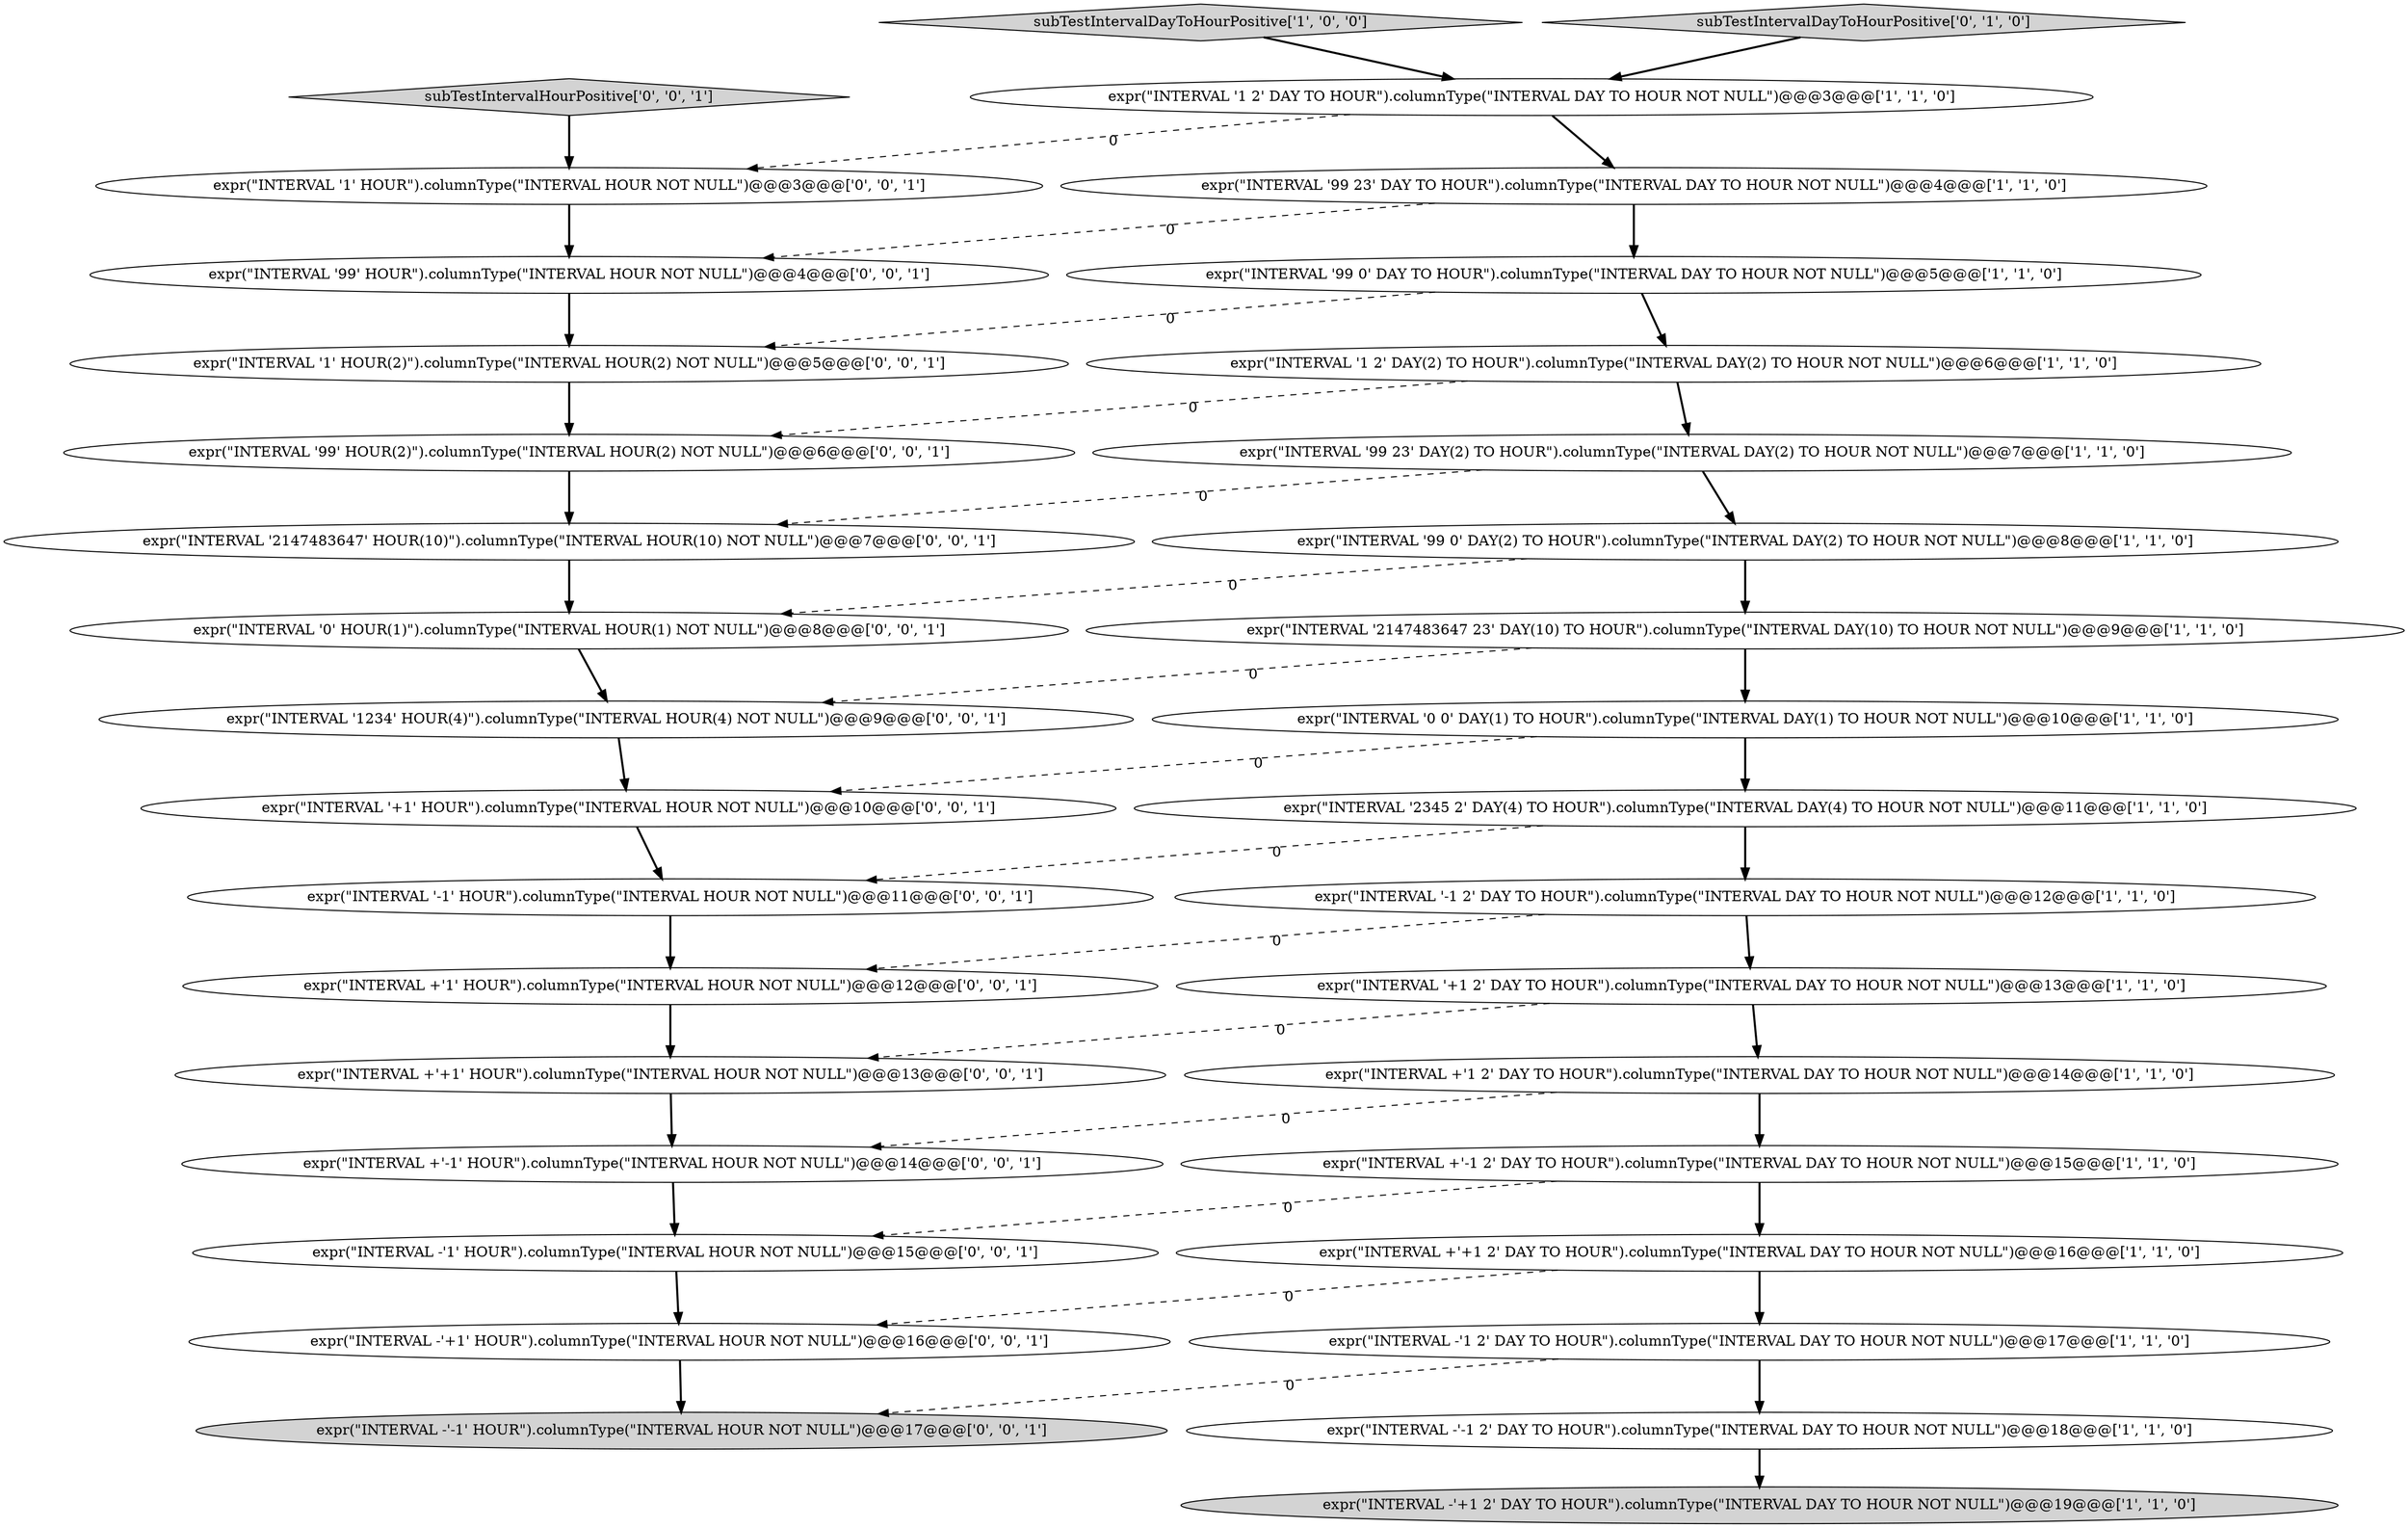 digraph {
6 [style = filled, label = "expr(\"INTERVAL '2345 2' DAY(4) TO HOUR\").columnType(\"INTERVAL DAY(4) TO HOUR NOT NULL\")@@@11@@@['1', '1', '0']", fillcolor = white, shape = ellipse image = "AAA0AAABBB1BBB"];
33 [style = filled, label = "expr(\"INTERVAL +'1' HOUR\").columnType(\"INTERVAL HOUR NOT NULL\")@@@12@@@['0', '0', '1']", fillcolor = white, shape = ellipse image = "AAA0AAABBB3BBB"];
29 [style = filled, label = "expr(\"INTERVAL +'-1' HOUR\").columnType(\"INTERVAL HOUR NOT NULL\")@@@14@@@['0', '0', '1']", fillcolor = white, shape = ellipse image = "AAA0AAABBB3BBB"];
7 [style = filled, label = "expr(\"INTERVAL +'-1 2' DAY TO HOUR\").columnType(\"INTERVAL DAY TO HOUR NOT NULL\")@@@15@@@['1', '1', '0']", fillcolor = white, shape = ellipse image = "AAA0AAABBB1BBB"];
13 [style = filled, label = "subTestIntervalDayToHourPositive['1', '0', '0']", fillcolor = lightgray, shape = diamond image = "AAA0AAABBB1BBB"];
8 [style = filled, label = "expr(\"INTERVAL -'-1 2' DAY TO HOUR\").columnType(\"INTERVAL DAY TO HOUR NOT NULL\")@@@18@@@['1', '1', '0']", fillcolor = white, shape = ellipse image = "AAA0AAABBB1BBB"];
23 [style = filled, label = "expr(\"INTERVAL -'+1' HOUR\").columnType(\"INTERVAL HOUR NOT NULL\")@@@16@@@['0', '0', '1']", fillcolor = white, shape = ellipse image = "AAA0AAABBB3BBB"];
22 [style = filled, label = "subTestIntervalHourPositive['0', '0', '1']", fillcolor = lightgray, shape = diamond image = "AAA0AAABBB3BBB"];
10 [style = filled, label = "expr(\"INTERVAL '99 23' DAY TO HOUR\").columnType(\"INTERVAL DAY TO HOUR NOT NULL\")@@@4@@@['1', '1', '0']", fillcolor = white, shape = ellipse image = "AAA0AAABBB1BBB"];
18 [style = filled, label = "subTestIntervalDayToHourPositive['0', '1', '0']", fillcolor = lightgray, shape = diamond image = "AAA0AAABBB2BBB"];
0 [style = filled, label = "expr(\"INTERVAL '99 0' DAY(2) TO HOUR\").columnType(\"INTERVAL DAY(2) TO HOUR NOT NULL\")@@@8@@@['1', '1', '0']", fillcolor = white, shape = ellipse image = "AAA0AAABBB1BBB"];
17 [style = filled, label = "expr(\"INTERVAL '99 0' DAY TO HOUR\").columnType(\"INTERVAL DAY TO HOUR NOT NULL\")@@@5@@@['1', '1', '0']", fillcolor = white, shape = ellipse image = "AAA0AAABBB1BBB"];
30 [style = filled, label = "expr(\"INTERVAL -'1' HOUR\").columnType(\"INTERVAL HOUR NOT NULL\")@@@15@@@['0', '0', '1']", fillcolor = white, shape = ellipse image = "AAA0AAABBB3BBB"];
15 [style = filled, label = "expr(\"INTERVAL '99 23' DAY(2) TO HOUR\").columnType(\"INTERVAL DAY(2) TO HOUR NOT NULL\")@@@7@@@['1', '1', '0']", fillcolor = white, shape = ellipse image = "AAA0AAABBB1BBB"];
27 [style = filled, label = "expr(\"INTERVAL '1' HOUR\").columnType(\"INTERVAL HOUR NOT NULL\")@@@3@@@['0', '0', '1']", fillcolor = white, shape = ellipse image = "AAA0AAABBB3BBB"];
24 [style = filled, label = "expr(\"INTERVAL '2147483647' HOUR(10)\").columnType(\"INTERVAL HOUR(10) NOT NULL\")@@@7@@@['0', '0', '1']", fillcolor = white, shape = ellipse image = "AAA0AAABBB3BBB"];
31 [style = filled, label = "expr(\"INTERVAL +'+1' HOUR\").columnType(\"INTERVAL HOUR NOT NULL\")@@@13@@@['0', '0', '1']", fillcolor = white, shape = ellipse image = "AAA0AAABBB3BBB"];
9 [style = filled, label = "expr(\"INTERVAL +'+1 2' DAY TO HOUR\").columnType(\"INTERVAL DAY TO HOUR NOT NULL\")@@@16@@@['1', '1', '0']", fillcolor = white, shape = ellipse image = "AAA0AAABBB1BBB"];
34 [style = filled, label = "expr(\"INTERVAL '99' HOUR(2)\").columnType(\"INTERVAL HOUR(2) NOT NULL\")@@@6@@@['0', '0', '1']", fillcolor = white, shape = ellipse image = "AAA0AAABBB3BBB"];
4 [style = filled, label = "expr(\"INTERVAL -'+1 2' DAY TO HOUR\").columnType(\"INTERVAL DAY TO HOUR NOT NULL\")@@@19@@@['1', '1', '0']", fillcolor = lightgray, shape = ellipse image = "AAA0AAABBB1BBB"];
11 [style = filled, label = "expr(\"INTERVAL '0 0' DAY(1) TO HOUR\").columnType(\"INTERVAL DAY(1) TO HOUR NOT NULL\")@@@10@@@['1', '1', '0']", fillcolor = white, shape = ellipse image = "AAA0AAABBB1BBB"];
14 [style = filled, label = "expr(\"INTERVAL '+1 2' DAY TO HOUR\").columnType(\"INTERVAL DAY TO HOUR NOT NULL\")@@@13@@@['1', '1', '0']", fillcolor = white, shape = ellipse image = "AAA0AAABBB1BBB"];
32 [style = filled, label = "expr(\"INTERVAL -'-1' HOUR\").columnType(\"INTERVAL HOUR NOT NULL\")@@@17@@@['0', '0', '1']", fillcolor = lightgray, shape = ellipse image = "AAA0AAABBB3BBB"];
16 [style = filled, label = "expr(\"INTERVAL '2147483647 23' DAY(10) TO HOUR\").columnType(\"INTERVAL DAY(10) TO HOUR NOT NULL\")@@@9@@@['1', '1', '0']", fillcolor = white, shape = ellipse image = "AAA0AAABBB1BBB"];
20 [style = filled, label = "expr(\"INTERVAL '1234' HOUR(4)\").columnType(\"INTERVAL HOUR(4) NOT NULL\")@@@9@@@['0', '0', '1']", fillcolor = white, shape = ellipse image = "AAA0AAABBB3BBB"];
1 [style = filled, label = "expr(\"INTERVAL '-1 2' DAY TO HOUR\").columnType(\"INTERVAL DAY TO HOUR NOT NULL\")@@@12@@@['1', '1', '0']", fillcolor = white, shape = ellipse image = "AAA0AAABBB1BBB"];
28 [style = filled, label = "expr(\"INTERVAL '99' HOUR\").columnType(\"INTERVAL HOUR NOT NULL\")@@@4@@@['0', '0', '1']", fillcolor = white, shape = ellipse image = "AAA0AAABBB3BBB"];
21 [style = filled, label = "expr(\"INTERVAL '+1' HOUR\").columnType(\"INTERVAL HOUR NOT NULL\")@@@10@@@['0', '0', '1']", fillcolor = white, shape = ellipse image = "AAA0AAABBB3BBB"];
12 [style = filled, label = "expr(\"INTERVAL '1 2' DAY TO HOUR\").columnType(\"INTERVAL DAY TO HOUR NOT NULL\")@@@3@@@['1', '1', '0']", fillcolor = white, shape = ellipse image = "AAA0AAABBB1BBB"];
26 [style = filled, label = "expr(\"INTERVAL '1' HOUR(2)\").columnType(\"INTERVAL HOUR(2) NOT NULL\")@@@5@@@['0', '0', '1']", fillcolor = white, shape = ellipse image = "AAA0AAABBB3BBB"];
5 [style = filled, label = "expr(\"INTERVAL '1 2' DAY(2) TO HOUR\").columnType(\"INTERVAL DAY(2) TO HOUR NOT NULL\")@@@6@@@['1', '1', '0']", fillcolor = white, shape = ellipse image = "AAA0AAABBB1BBB"];
19 [style = filled, label = "expr(\"INTERVAL '0' HOUR(1)\").columnType(\"INTERVAL HOUR(1) NOT NULL\")@@@8@@@['0', '0', '1']", fillcolor = white, shape = ellipse image = "AAA0AAABBB3BBB"];
3 [style = filled, label = "expr(\"INTERVAL -'1 2' DAY TO HOUR\").columnType(\"INTERVAL DAY TO HOUR NOT NULL\")@@@17@@@['1', '1', '0']", fillcolor = white, shape = ellipse image = "AAA0AAABBB1BBB"];
2 [style = filled, label = "expr(\"INTERVAL +'1 2' DAY TO HOUR\").columnType(\"INTERVAL DAY TO HOUR NOT NULL\")@@@14@@@['1', '1', '0']", fillcolor = white, shape = ellipse image = "AAA0AAABBB1BBB"];
25 [style = filled, label = "expr(\"INTERVAL '-1' HOUR\").columnType(\"INTERVAL HOUR NOT NULL\")@@@11@@@['0', '0', '1']", fillcolor = white, shape = ellipse image = "AAA0AAABBB3BBB"];
1->33 [style = dashed, label="0"];
14->31 [style = dashed, label="0"];
0->16 [style = bold, label=""];
17->5 [style = bold, label=""];
16->11 [style = bold, label=""];
24->19 [style = bold, label=""];
25->33 [style = bold, label=""];
29->30 [style = bold, label=""];
0->19 [style = dashed, label="0"];
19->20 [style = bold, label=""];
27->28 [style = bold, label=""];
11->6 [style = bold, label=""];
26->34 [style = bold, label=""];
30->23 [style = bold, label=""];
15->24 [style = dashed, label="0"];
18->12 [style = bold, label=""];
23->32 [style = bold, label=""];
5->15 [style = bold, label=""];
31->29 [style = bold, label=""];
28->26 [style = bold, label=""];
10->28 [style = dashed, label="0"];
10->17 [style = bold, label=""];
21->25 [style = bold, label=""];
5->34 [style = dashed, label="0"];
9->23 [style = dashed, label="0"];
20->21 [style = bold, label=""];
7->9 [style = bold, label=""];
6->1 [style = bold, label=""];
12->10 [style = bold, label=""];
13->12 [style = bold, label=""];
34->24 [style = bold, label=""];
6->25 [style = dashed, label="0"];
22->27 [style = bold, label=""];
3->8 [style = bold, label=""];
15->0 [style = bold, label=""];
2->29 [style = dashed, label="0"];
7->30 [style = dashed, label="0"];
12->27 [style = dashed, label="0"];
33->31 [style = bold, label=""];
9->3 [style = bold, label=""];
17->26 [style = dashed, label="0"];
1->14 [style = bold, label=""];
14->2 [style = bold, label=""];
2->7 [style = bold, label=""];
8->4 [style = bold, label=""];
3->32 [style = dashed, label="0"];
16->20 [style = dashed, label="0"];
11->21 [style = dashed, label="0"];
}
